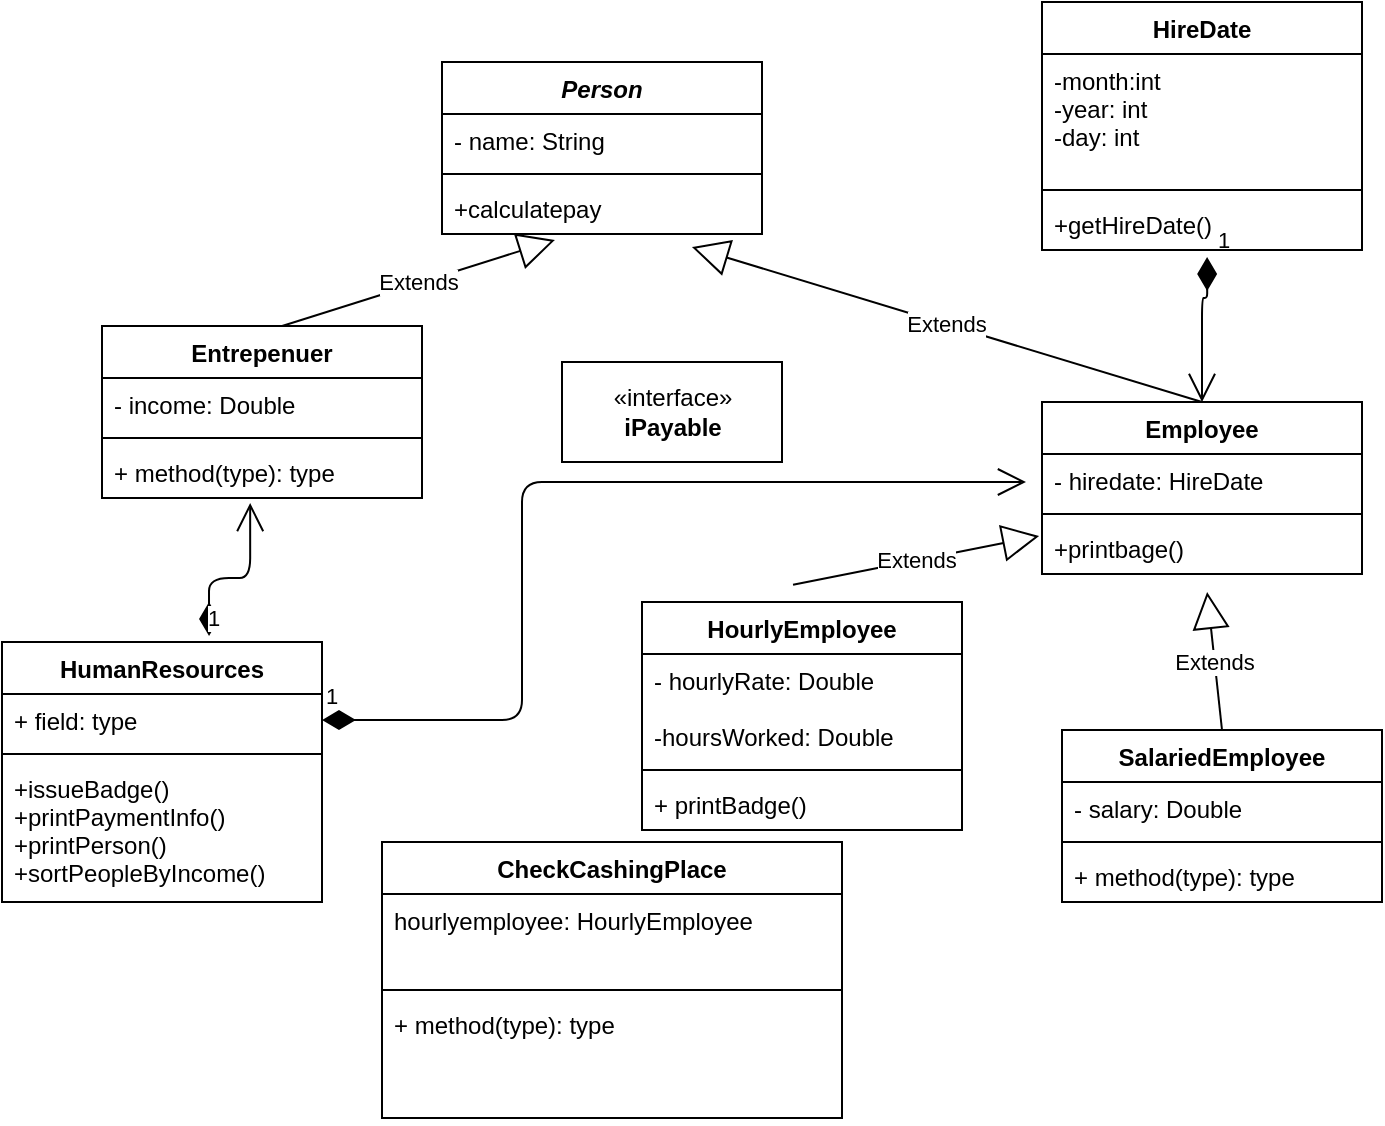 <mxfile version="13.7.6" type="device"><diagram id="MhO5bz9nWAGCFIM4f4Nx" name="Page-1"><mxGraphModel dx="799" dy="599" grid="1" gridSize="10" guides="1" tooltips="1" connect="1" arrows="1" fold="1" page="1" pageScale="1" pageWidth="850" pageHeight="1100" math="0" shadow="0"><root><mxCell id="0"/><mxCell id="1" parent="0"/><mxCell id="GXBIksybTW4Qpl-MKgxT-5" value="«interface»&lt;br&gt;&lt;b&gt;iPayable&lt;/b&gt;" style="html=1;" parent="1" vertex="1"><mxGeometry x="370" y="200" width="110" height="50" as="geometry"/></mxCell><mxCell id="GXBIksybTW4Qpl-MKgxT-1" value="Person" style="swimlane;fontStyle=3;align=center;verticalAlign=top;childLayout=stackLayout;horizontal=1;startSize=26;horizontalStack=0;resizeParent=1;resizeParentMax=0;resizeLast=0;collapsible=1;marginBottom=0;" parent="1" vertex="1"><mxGeometry x="310" y="50" width="160" height="86" as="geometry"/></mxCell><mxCell id="GXBIksybTW4Qpl-MKgxT-2" value="- name: String" style="text;strokeColor=none;fillColor=none;align=left;verticalAlign=top;spacingLeft=4;spacingRight=4;overflow=hidden;rotatable=0;points=[[0,0.5],[1,0.5]];portConstraint=eastwest;" parent="GXBIksybTW4Qpl-MKgxT-1" vertex="1"><mxGeometry y="26" width="160" height="26" as="geometry"/></mxCell><mxCell id="GXBIksybTW4Qpl-MKgxT-3" value="" style="line;strokeWidth=1;fillColor=none;align=left;verticalAlign=middle;spacingTop=-1;spacingLeft=3;spacingRight=3;rotatable=0;labelPosition=right;points=[];portConstraint=eastwest;" parent="GXBIksybTW4Qpl-MKgxT-1" vertex="1"><mxGeometry y="52" width="160" height="8" as="geometry"/></mxCell><mxCell id="GXBIksybTW4Qpl-MKgxT-4" value="+calculatepay" style="text;strokeColor=none;fillColor=none;align=left;verticalAlign=top;spacingLeft=4;spacingRight=4;overflow=hidden;rotatable=0;points=[[0,0.5],[1,0.5]];portConstraint=eastwest;" parent="GXBIksybTW4Qpl-MKgxT-1" vertex="1"><mxGeometry y="60" width="160" height="26" as="geometry"/></mxCell><mxCell id="GXBIksybTW4Qpl-MKgxT-34" value="Extends" style="endArrow=block;endSize=16;endFill=0;html=1;entryX=0.781;entryY=1.25;entryDx=0;entryDy=0;entryPerimeter=0;exitX=0.5;exitY=0;exitDx=0;exitDy=0;" parent="1" source="GXBIksybTW4Qpl-MKgxT-6" target="GXBIksybTW4Qpl-MKgxT-4" edge="1"><mxGeometry width="160" relative="1" as="geometry"><mxPoint x="300" y="190" as="sourcePoint"/><mxPoint x="460" y="190" as="targetPoint"/></mxGeometry></mxCell><mxCell id="GXBIksybTW4Qpl-MKgxT-35" value="Extends" style="endArrow=block;endSize=16;endFill=0;html=1;entryX=0.353;entryY=1.115;entryDx=0;entryDy=0;entryPerimeter=0;exitX=0.563;exitY=0;exitDx=0;exitDy=0;exitPerimeter=0;" parent="1" source="GXBIksybTW4Qpl-MKgxT-10" target="GXBIksybTW4Qpl-MKgxT-4" edge="1"><mxGeometry width="160" relative="1" as="geometry"><mxPoint x="250" y="160" as="sourcePoint"/><mxPoint x="410" y="160" as="targetPoint"/></mxGeometry></mxCell><mxCell id="GXBIksybTW4Qpl-MKgxT-36" value="Extends" style="endArrow=block;endSize=16;endFill=0;html=1;exitX=0.472;exitY=-0.076;exitDx=0;exitDy=0;exitPerimeter=0;entryX=-0.009;entryY=0.269;entryDx=0;entryDy=0;entryPerimeter=0;" parent="1" source="GXBIksybTW4Qpl-MKgxT-22" edge="1" target="GXBIksybTW4Qpl-MKgxT-9"><mxGeometry width="160" relative="1" as="geometry"><mxPoint x="450" y="290" as="sourcePoint"/><mxPoint x="590" y="280" as="targetPoint"/></mxGeometry></mxCell><mxCell id="GXBIksybTW4Qpl-MKgxT-22" value="HourlyEmployee" style="swimlane;fontStyle=1;align=center;verticalAlign=top;childLayout=stackLayout;horizontal=1;startSize=26;horizontalStack=0;resizeParent=1;resizeParentMax=0;resizeLast=0;collapsible=1;marginBottom=0;" parent="1" vertex="1"><mxGeometry x="410" y="320" width="160" height="114" as="geometry"/></mxCell><mxCell id="GXBIksybTW4Qpl-MKgxT-23" value="- hourlyRate: Double&#10;&#10;-hoursWorked: Double" style="text;strokeColor=none;fillColor=none;align=left;verticalAlign=top;spacingLeft=4;spacingRight=4;overflow=hidden;rotatable=0;points=[[0,0.5],[1,0.5]];portConstraint=eastwest;" parent="GXBIksybTW4Qpl-MKgxT-22" vertex="1"><mxGeometry y="26" width="160" height="54" as="geometry"/></mxCell><mxCell id="GXBIksybTW4Qpl-MKgxT-24" value="" style="line;strokeWidth=1;fillColor=none;align=left;verticalAlign=middle;spacingTop=-1;spacingLeft=3;spacingRight=3;rotatable=0;labelPosition=right;points=[];portConstraint=eastwest;" parent="GXBIksybTW4Qpl-MKgxT-22" vertex="1"><mxGeometry y="80" width="160" height="8" as="geometry"/></mxCell><mxCell id="GXBIksybTW4Qpl-MKgxT-25" value="+ printBadge()" style="text;strokeColor=none;fillColor=none;align=left;verticalAlign=top;spacingLeft=4;spacingRight=4;overflow=hidden;rotatable=0;points=[[0,0.5],[1,0.5]];portConstraint=eastwest;" parent="GXBIksybTW4Qpl-MKgxT-22" vertex="1"><mxGeometry y="88" width="160" height="26" as="geometry"/></mxCell><mxCell id="GXBIksybTW4Qpl-MKgxT-37" value="Extends" style="endArrow=block;endSize=16;endFill=0;html=1;entryX=0.516;entryY=1.346;entryDx=0;entryDy=0;entryPerimeter=0;exitX=0.5;exitY=0;exitDx=0;exitDy=0;" parent="1" source="GXBIksybTW4Qpl-MKgxT-30" target="GXBIksybTW4Qpl-MKgxT-9" edge="1"><mxGeometry width="160" relative="1" as="geometry"><mxPoint x="330" y="330" as="sourcePoint"/><mxPoint x="490" y="330" as="targetPoint"/></mxGeometry></mxCell><mxCell id="GXBIksybTW4Qpl-MKgxT-38" value="1" style="endArrow=open;html=1;endSize=12;startArrow=diamondThin;startSize=14;startFill=1;edgeStyle=orthogonalEdgeStyle;align=left;verticalAlign=bottom;exitX=0.516;exitY=1.135;exitDx=0;exitDy=0;exitPerimeter=0;entryX=0.5;entryY=0;entryDx=0;entryDy=0;" parent="1" source="GXBIksybTW4Qpl-MKgxT-21" target="GXBIksybTW4Qpl-MKgxT-6" edge="1"><mxGeometry x="-1" y="3" relative="1" as="geometry"><mxPoint x="380" y="330" as="sourcePoint"/><mxPoint x="740" y="180" as="targetPoint"/><Array as="points"><mxPoint x="693" y="168"/><mxPoint x="690" y="168"/></Array></mxGeometry></mxCell><mxCell id="GXBIksybTW4Qpl-MKgxT-14" value="CheckCashingPlace" style="swimlane;fontStyle=1;align=center;verticalAlign=top;childLayout=stackLayout;horizontal=1;startSize=26;horizontalStack=0;resizeParent=1;resizeParentMax=0;resizeLast=0;collapsible=1;marginBottom=0;" parent="1" vertex="1"><mxGeometry x="280" y="440" width="230" height="138" as="geometry"/></mxCell><mxCell id="GXBIksybTW4Qpl-MKgxT-15" value="hourlyemployee: HourlyEmployee&#10;" style="text;strokeColor=none;fillColor=none;align=left;verticalAlign=top;spacingLeft=4;spacingRight=4;overflow=hidden;rotatable=0;points=[[0,0.5],[1,0.5]];portConstraint=eastwest;" parent="GXBIksybTW4Qpl-MKgxT-14" vertex="1"><mxGeometry y="26" width="230" height="44" as="geometry"/></mxCell><mxCell id="GXBIksybTW4Qpl-MKgxT-16" value="" style="line;strokeWidth=1;fillColor=none;align=left;verticalAlign=middle;spacingTop=-1;spacingLeft=3;spacingRight=3;rotatable=0;labelPosition=right;points=[];portConstraint=eastwest;" parent="GXBIksybTW4Qpl-MKgxT-14" vertex="1"><mxGeometry y="70" width="230" height="8" as="geometry"/></mxCell><mxCell id="GXBIksybTW4Qpl-MKgxT-17" value="+ method(type): type" style="text;strokeColor=none;fillColor=none;align=left;verticalAlign=top;spacingLeft=4;spacingRight=4;overflow=hidden;rotatable=0;points=[[0,0.5],[1,0.5]];portConstraint=eastwest;" parent="GXBIksybTW4Qpl-MKgxT-14" vertex="1"><mxGeometry y="78" width="230" height="60" as="geometry"/></mxCell><mxCell id="GXBIksybTW4Qpl-MKgxT-26" value="HumanResources" style="swimlane;fontStyle=1;align=center;verticalAlign=top;childLayout=stackLayout;horizontal=1;startSize=26;horizontalStack=0;resizeParent=1;resizeParentMax=0;resizeLast=0;collapsible=1;marginBottom=0;" parent="1" vertex="1"><mxGeometry x="90" y="340" width="160" height="130" as="geometry"/></mxCell><mxCell id="GXBIksybTW4Qpl-MKgxT-27" value="+ field: type" style="text;strokeColor=none;fillColor=none;align=left;verticalAlign=top;spacingLeft=4;spacingRight=4;overflow=hidden;rotatable=0;points=[[0,0.5],[1,0.5]];portConstraint=eastwest;" parent="GXBIksybTW4Qpl-MKgxT-26" vertex="1"><mxGeometry y="26" width="160" height="26" as="geometry"/></mxCell><mxCell id="GXBIksybTW4Qpl-MKgxT-28" value="" style="line;strokeWidth=1;fillColor=none;align=left;verticalAlign=middle;spacingTop=-1;spacingLeft=3;spacingRight=3;rotatable=0;labelPosition=right;points=[];portConstraint=eastwest;" parent="GXBIksybTW4Qpl-MKgxT-26" vertex="1"><mxGeometry y="52" width="160" height="8" as="geometry"/></mxCell><mxCell id="GXBIksybTW4Qpl-MKgxT-29" value="+issueBadge()&#10;+printPaymentInfo()&#10;+printPerson()&#10;+sortPeopleByIncome()" style="text;strokeColor=none;fillColor=none;align=left;verticalAlign=top;spacingLeft=4;spacingRight=4;overflow=hidden;rotatable=0;points=[[0,0.5],[1,0.5]];portConstraint=eastwest;" parent="GXBIksybTW4Qpl-MKgxT-26" vertex="1"><mxGeometry y="60" width="160" height="70" as="geometry"/></mxCell><mxCell id="GXBIksybTW4Qpl-MKgxT-41" value="1" style="endArrow=open;html=1;endSize=12;startArrow=diamondThin;startSize=14;startFill=1;edgeStyle=orthogonalEdgeStyle;align=left;verticalAlign=bottom;exitX=1;exitY=0.5;exitDx=0;exitDy=0;" parent="1" source="GXBIksybTW4Qpl-MKgxT-27" edge="1"><mxGeometry x="-1" y="3" relative="1" as="geometry"><mxPoint x="290" y="330" as="sourcePoint"/><mxPoint x="602" y="260" as="targetPoint"/><Array as="points"><mxPoint x="350" y="379"/><mxPoint x="350" y="260"/></Array></mxGeometry></mxCell><mxCell id="GXBIksybTW4Qpl-MKgxT-43" value="1" style="endArrow=open;html=1;endSize=12;startArrow=diamondThin;startSize=14;startFill=1;edgeStyle=orthogonalEdgeStyle;align=left;verticalAlign=bottom;entryX=0.463;entryY=1.096;entryDx=0;entryDy=0;entryPerimeter=0;exitX=0.647;exitY=-0.023;exitDx=0;exitDy=0;exitPerimeter=0;" parent="1" source="GXBIksybTW4Qpl-MKgxT-26" target="GXBIksybTW4Qpl-MKgxT-13" edge="1"><mxGeometry x="-1" y="3" relative="1" as="geometry"><mxPoint x="290" y="330" as="sourcePoint"/><mxPoint x="450" y="330" as="targetPoint"/><Array as="points"><mxPoint x="194" y="308"/><mxPoint x="214" y="308"/></Array></mxGeometry></mxCell><mxCell id="GXBIksybTW4Qpl-MKgxT-10" value="Entrepenuer" style="swimlane;fontStyle=1;align=center;verticalAlign=top;childLayout=stackLayout;horizontal=1;startSize=26;horizontalStack=0;resizeParent=1;resizeParentMax=0;resizeLast=0;collapsible=1;marginBottom=0;" parent="1" vertex="1"><mxGeometry x="140" y="182" width="160" height="86" as="geometry"/></mxCell><mxCell id="GXBIksybTW4Qpl-MKgxT-11" value="- income: Double" style="text;strokeColor=none;fillColor=none;align=left;verticalAlign=top;spacingLeft=4;spacingRight=4;overflow=hidden;rotatable=0;points=[[0,0.5],[1,0.5]];portConstraint=eastwest;" parent="GXBIksybTW4Qpl-MKgxT-10" vertex="1"><mxGeometry y="26" width="160" height="26" as="geometry"/></mxCell><mxCell id="GXBIksybTW4Qpl-MKgxT-12" value="" style="line;strokeWidth=1;fillColor=none;align=left;verticalAlign=middle;spacingTop=-1;spacingLeft=3;spacingRight=3;rotatable=0;labelPosition=right;points=[];portConstraint=eastwest;" parent="GXBIksybTW4Qpl-MKgxT-10" vertex="1"><mxGeometry y="52" width="160" height="8" as="geometry"/></mxCell><mxCell id="GXBIksybTW4Qpl-MKgxT-13" value="+ method(type): type" style="text;strokeColor=none;fillColor=none;align=left;verticalAlign=top;spacingLeft=4;spacingRight=4;overflow=hidden;rotatable=0;points=[[0,0.5],[1,0.5]];portConstraint=eastwest;" parent="GXBIksybTW4Qpl-MKgxT-10" vertex="1"><mxGeometry y="60" width="160" height="26" as="geometry"/></mxCell><mxCell id="GXBIksybTW4Qpl-MKgxT-6" value="Employee" style="swimlane;fontStyle=1;align=center;verticalAlign=top;childLayout=stackLayout;horizontal=1;startSize=26;horizontalStack=0;resizeParent=1;resizeParentMax=0;resizeLast=0;collapsible=1;marginBottom=0;" parent="1" vertex="1"><mxGeometry x="610" y="220" width="160" height="86" as="geometry"/></mxCell><mxCell id="GXBIksybTW4Qpl-MKgxT-7" value="- hiredate: HireDate" style="text;strokeColor=none;fillColor=none;align=left;verticalAlign=top;spacingLeft=4;spacingRight=4;overflow=hidden;rotatable=0;points=[[0,0.5],[1,0.5]];portConstraint=eastwest;" parent="GXBIksybTW4Qpl-MKgxT-6" vertex="1"><mxGeometry y="26" width="160" height="26" as="geometry"/></mxCell><mxCell id="GXBIksybTW4Qpl-MKgxT-8" value="" style="line;strokeWidth=1;fillColor=none;align=left;verticalAlign=middle;spacingTop=-1;spacingLeft=3;spacingRight=3;rotatable=0;labelPosition=right;points=[];portConstraint=eastwest;" parent="GXBIksybTW4Qpl-MKgxT-6" vertex="1"><mxGeometry y="52" width="160" height="8" as="geometry"/></mxCell><mxCell id="GXBIksybTW4Qpl-MKgxT-9" value="+printbage()" style="text;strokeColor=none;fillColor=none;align=left;verticalAlign=top;spacingLeft=4;spacingRight=4;overflow=hidden;rotatable=0;points=[[0,0.5],[1,0.5]];portConstraint=eastwest;" parent="GXBIksybTW4Qpl-MKgxT-6" vertex="1"><mxGeometry y="60" width="160" height="26" as="geometry"/></mxCell><mxCell id="GXBIksybTW4Qpl-MKgxT-30" value="SalariedEmployee" style="swimlane;fontStyle=1;align=center;verticalAlign=top;childLayout=stackLayout;horizontal=1;startSize=26;horizontalStack=0;resizeParent=1;resizeParentMax=0;resizeLast=0;collapsible=1;marginBottom=0;" parent="1" vertex="1"><mxGeometry x="620" y="384" width="160" height="86" as="geometry"/></mxCell><mxCell id="GXBIksybTW4Qpl-MKgxT-31" value="- salary: Double" style="text;strokeColor=none;fillColor=none;align=left;verticalAlign=top;spacingLeft=4;spacingRight=4;overflow=hidden;rotatable=0;points=[[0,0.5],[1,0.5]];portConstraint=eastwest;" parent="GXBIksybTW4Qpl-MKgxT-30" vertex="1"><mxGeometry y="26" width="160" height="26" as="geometry"/></mxCell><mxCell id="GXBIksybTW4Qpl-MKgxT-32" value="" style="line;strokeWidth=1;fillColor=none;align=left;verticalAlign=middle;spacingTop=-1;spacingLeft=3;spacingRight=3;rotatable=0;labelPosition=right;points=[];portConstraint=eastwest;" parent="GXBIksybTW4Qpl-MKgxT-30" vertex="1"><mxGeometry y="52" width="160" height="8" as="geometry"/></mxCell><mxCell id="GXBIksybTW4Qpl-MKgxT-33" value="+ method(type): type" style="text;strokeColor=none;fillColor=none;align=left;verticalAlign=top;spacingLeft=4;spacingRight=4;overflow=hidden;rotatable=0;points=[[0,0.5],[1,0.5]];portConstraint=eastwest;" parent="GXBIksybTW4Qpl-MKgxT-30" vertex="1"><mxGeometry y="60" width="160" height="26" as="geometry"/></mxCell><mxCell id="GXBIksybTW4Qpl-MKgxT-18" value="HireDate" style="swimlane;fontStyle=1;align=center;verticalAlign=top;childLayout=stackLayout;horizontal=1;startSize=26;horizontalStack=0;resizeParent=1;resizeParentMax=0;resizeLast=0;collapsible=1;marginBottom=0;" parent="1" vertex="1"><mxGeometry x="610" y="20" width="160" height="124" as="geometry"/></mxCell><mxCell id="GXBIksybTW4Qpl-MKgxT-19" value="-month:int&#10;-year: int&#10;-day: int" style="text;strokeColor=none;fillColor=none;align=left;verticalAlign=top;spacingLeft=4;spacingRight=4;overflow=hidden;rotatable=0;points=[[0,0.5],[1,0.5]];portConstraint=eastwest;" parent="GXBIksybTW4Qpl-MKgxT-18" vertex="1"><mxGeometry y="26" width="160" height="64" as="geometry"/></mxCell><mxCell id="GXBIksybTW4Qpl-MKgxT-20" value="" style="line;strokeWidth=1;fillColor=none;align=left;verticalAlign=middle;spacingTop=-1;spacingLeft=3;spacingRight=3;rotatable=0;labelPosition=right;points=[];portConstraint=eastwest;" parent="GXBIksybTW4Qpl-MKgxT-18" vertex="1"><mxGeometry y="90" width="160" height="8" as="geometry"/></mxCell><mxCell id="GXBIksybTW4Qpl-MKgxT-21" value="+getHireDate()" style="text;strokeColor=none;fillColor=none;align=left;verticalAlign=top;spacingLeft=4;spacingRight=4;overflow=hidden;rotatable=0;points=[[0,0.5],[1,0.5]];portConstraint=eastwest;" parent="GXBIksybTW4Qpl-MKgxT-18" vertex="1"><mxGeometry y="98" width="160" height="26" as="geometry"/></mxCell></root></mxGraphModel></diagram></mxfile>